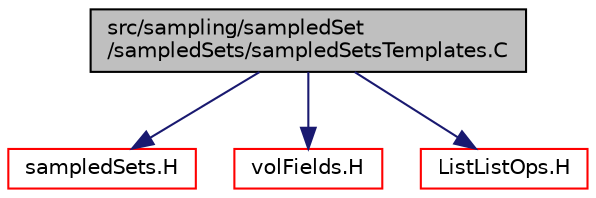 digraph "src/sampling/sampledSet/sampledSets/sampledSetsTemplates.C"
{
  bgcolor="transparent";
  edge [fontname="Helvetica",fontsize="10",labelfontname="Helvetica",labelfontsize="10"];
  node [fontname="Helvetica",fontsize="10",shape=record];
  Node0 [label="src/sampling/sampledSet\l/sampledSets/sampledSetsTemplates.C",height=0.2,width=0.4,color="black", fillcolor="grey75", style="filled", fontcolor="black"];
  Node0 -> Node1 [color="midnightblue",fontsize="10",style="solid",fontname="Helvetica"];
  Node1 [label="sampledSets.H",height=0.2,width=0.4,color="red",URL="$a15029.html"];
  Node0 -> Node323 [color="midnightblue",fontsize="10",style="solid",fontname="Helvetica"];
  Node323 [label="volFields.H",height=0.2,width=0.4,color="red",URL="$a02912.html"];
  Node0 -> Node178 [color="midnightblue",fontsize="10",style="solid",fontname="Helvetica"];
  Node178 [label="ListListOps.H",height=0.2,width=0.4,color="red",URL="$a09383.html"];
}
